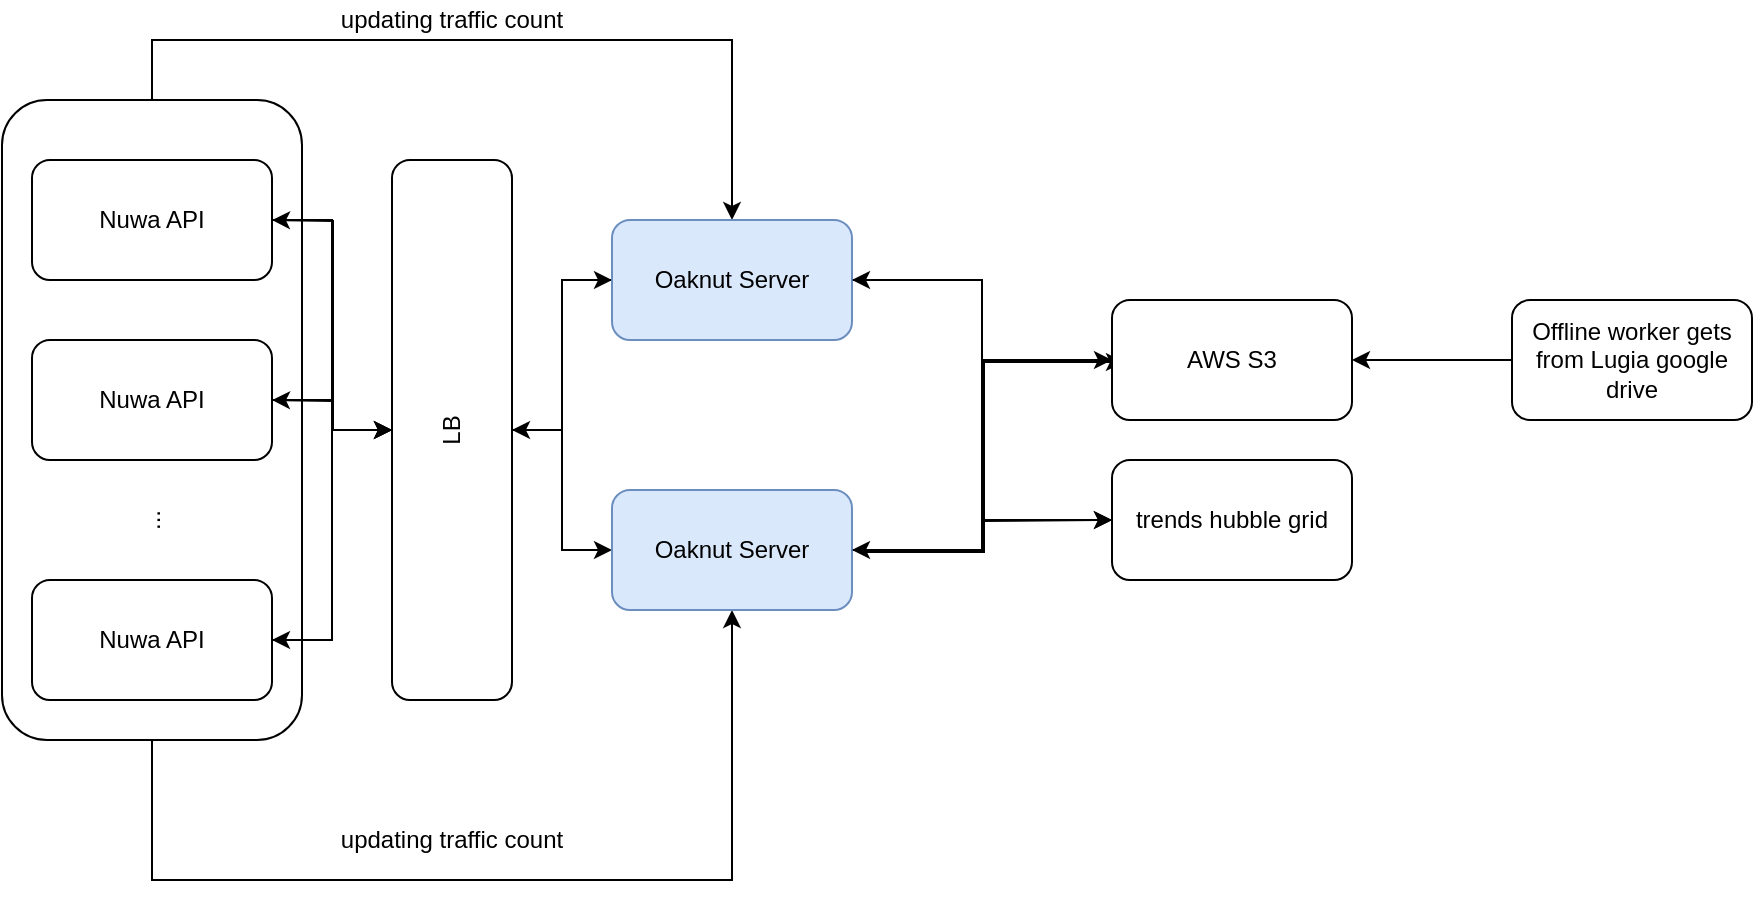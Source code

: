 <mxfile version="14.6.0" type="github">
  <diagram id="aoj3swG1tekXxO3n4QQ1" name="Page-1">
    <mxGraphModel dx="1426" dy="794" grid="1" gridSize="10" guides="1" tooltips="1" connect="1" arrows="1" fold="1" page="1" pageScale="1" pageWidth="850" pageHeight="1100" math="0" shadow="0">
      <root>
        <mxCell id="0" />
        <mxCell id="1" parent="0" />
        <mxCell id="dGbaAbXwnzKEN-AZl7wk-17" style="edgeStyle=orthogonalEdgeStyle;rounded=0;orthogonalLoop=1;jettySize=auto;html=1;entryX=0.5;entryY=1;entryDx=0;entryDy=0;" edge="1" parent="1" source="dGbaAbXwnzKEN-AZl7wk-16" target="z3XUsXF2Qn8Yz3vl9ZlV-12">
          <mxGeometry relative="1" as="geometry">
            <Array as="points">
              <mxPoint x="110" y="450" />
              <mxPoint x="400" y="450" />
            </Array>
          </mxGeometry>
        </mxCell>
        <mxCell id="dGbaAbXwnzKEN-AZl7wk-18" style="edgeStyle=orthogonalEdgeStyle;rounded=0;orthogonalLoop=1;jettySize=auto;html=1;entryX=0.5;entryY=0;entryDx=0;entryDy=0;" edge="1" parent="1" source="dGbaAbXwnzKEN-AZl7wk-16" target="z3XUsXF2Qn8Yz3vl9ZlV-11">
          <mxGeometry relative="1" as="geometry">
            <Array as="points">
              <mxPoint x="110" y="30" />
              <mxPoint x="400" y="30" />
            </Array>
          </mxGeometry>
        </mxCell>
        <mxCell id="dGbaAbXwnzKEN-AZl7wk-16" value="" style="rounded=1;whiteSpace=wrap;html=1;" vertex="1" parent="1">
          <mxGeometry x="35" y="60" width="150" height="320" as="geometry" />
        </mxCell>
        <mxCell id="z3XUsXF2Qn8Yz3vl9ZlV-6" value="" style="edgeStyle=orthogonalEdgeStyle;rounded=0;orthogonalLoop=1;jettySize=auto;html=1;" parent="1" source="z3XUsXF2Qn8Yz3vl9ZlV-1" target="z3XUsXF2Qn8Yz3vl9ZlV-5" edge="1">
          <mxGeometry relative="1" as="geometry" />
        </mxCell>
        <mxCell id="z3XUsXF2Qn8Yz3vl9ZlV-1" value="Nuwa API" style="rounded=1;whiteSpace=wrap;html=1;" parent="1" vertex="1">
          <mxGeometry x="50" y="90" width="120" height="60" as="geometry" />
        </mxCell>
        <mxCell id="z3XUsXF2Qn8Yz3vl9ZlV-10" style="edgeStyle=orthogonalEdgeStyle;rounded=0;orthogonalLoop=1;jettySize=auto;html=1;entryX=0.5;entryY=0;entryDx=0;entryDy=0;" parent="1" source="z3XUsXF2Qn8Yz3vl9ZlV-2" target="z3XUsXF2Qn8Yz3vl9ZlV-5" edge="1">
          <mxGeometry relative="1" as="geometry" />
        </mxCell>
        <mxCell id="z3XUsXF2Qn8Yz3vl9ZlV-2" value="Nuwa API" style="rounded=1;whiteSpace=wrap;html=1;" parent="1" vertex="1">
          <mxGeometry x="50" y="180" width="120" height="60" as="geometry" />
        </mxCell>
        <mxCell id="z3XUsXF2Qn8Yz3vl9ZlV-9" style="edgeStyle=orthogonalEdgeStyle;rounded=0;orthogonalLoop=1;jettySize=auto;html=1;entryX=0.5;entryY=0;entryDx=0;entryDy=0;" parent="1" source="z3XUsXF2Qn8Yz3vl9ZlV-3" target="z3XUsXF2Qn8Yz3vl9ZlV-5" edge="1">
          <mxGeometry relative="1" as="geometry" />
        </mxCell>
        <mxCell id="z3XUsXF2Qn8Yz3vl9ZlV-3" value="Nuwa API" style="rounded=1;whiteSpace=wrap;html=1;" parent="1" vertex="1">
          <mxGeometry x="50" y="300" width="120" height="60" as="geometry" />
        </mxCell>
        <mxCell id="z3XUsXF2Qn8Yz3vl9ZlV-4" value="..." style="text;html=1;strokeColor=none;fillColor=none;align=center;verticalAlign=middle;whiteSpace=wrap;rounded=0;rotation=-90;" parent="1" vertex="1">
          <mxGeometry x="90" y="260" width="40" height="20" as="geometry" />
        </mxCell>
        <mxCell id="z3XUsXF2Qn8Yz3vl9ZlV-15" style="edgeStyle=orthogonalEdgeStyle;rounded=0;orthogonalLoop=1;jettySize=auto;html=1;entryX=0;entryY=0.5;entryDx=0;entryDy=0;" parent="1" source="z3XUsXF2Qn8Yz3vl9ZlV-5" target="z3XUsXF2Qn8Yz3vl9ZlV-11" edge="1">
          <mxGeometry relative="1" as="geometry" />
        </mxCell>
        <mxCell id="z3XUsXF2Qn8Yz3vl9ZlV-16" style="edgeStyle=orthogonalEdgeStyle;rounded=0;orthogonalLoop=1;jettySize=auto;html=1;entryX=0;entryY=0.5;entryDx=0;entryDy=0;" parent="1" source="z3XUsXF2Qn8Yz3vl9ZlV-5" target="z3XUsXF2Qn8Yz3vl9ZlV-12" edge="1">
          <mxGeometry relative="1" as="geometry" />
        </mxCell>
        <mxCell id="dGbaAbXwnzKEN-AZl7wk-21" style="edgeStyle=orthogonalEdgeStyle;rounded=0;orthogonalLoop=1;jettySize=auto;html=1;" edge="1" parent="1" source="z3XUsXF2Qn8Yz3vl9ZlV-5">
          <mxGeometry relative="1" as="geometry">
            <mxPoint x="170" y="120" as="targetPoint" />
          </mxGeometry>
        </mxCell>
        <mxCell id="dGbaAbXwnzKEN-AZl7wk-22" style="edgeStyle=orthogonalEdgeStyle;rounded=0;orthogonalLoop=1;jettySize=auto;html=1;" edge="1" parent="1" source="z3XUsXF2Qn8Yz3vl9ZlV-5">
          <mxGeometry relative="1" as="geometry">
            <mxPoint x="170" y="210" as="targetPoint" />
          </mxGeometry>
        </mxCell>
        <mxCell id="dGbaAbXwnzKEN-AZl7wk-23" style="edgeStyle=orthogonalEdgeStyle;rounded=0;orthogonalLoop=1;jettySize=auto;html=1;entryX=1;entryY=0.5;entryDx=0;entryDy=0;" edge="1" parent="1" source="z3XUsXF2Qn8Yz3vl9ZlV-5" target="z3XUsXF2Qn8Yz3vl9ZlV-3">
          <mxGeometry relative="1" as="geometry" />
        </mxCell>
        <mxCell id="z3XUsXF2Qn8Yz3vl9ZlV-5" value="LB" style="rounded=1;whiteSpace=wrap;html=1;rotation=-90;" parent="1" vertex="1">
          <mxGeometry x="125" y="195" width="270" height="60" as="geometry" />
        </mxCell>
        <mxCell id="dGbaAbXwnzKEN-AZl7wk-2" style="edgeStyle=orthogonalEdgeStyle;rounded=0;orthogonalLoop=1;jettySize=auto;html=1;exitX=1;exitY=0.5;exitDx=0;exitDy=0;" edge="1" parent="1" source="z3XUsXF2Qn8Yz3vl9ZlV-11" target="dGbaAbXwnzKEN-AZl7wk-1">
          <mxGeometry relative="1" as="geometry" />
        </mxCell>
        <mxCell id="dGbaAbXwnzKEN-AZl7wk-7" style="edgeStyle=orthogonalEdgeStyle;rounded=0;orthogonalLoop=1;jettySize=auto;html=1;entryX=0;entryY=0.5;entryDx=0;entryDy=0;" edge="1" parent="1" source="z3XUsXF2Qn8Yz3vl9ZlV-11" target="dGbaAbXwnzKEN-AZl7wk-6">
          <mxGeometry relative="1" as="geometry" />
        </mxCell>
        <mxCell id="dGbaAbXwnzKEN-AZl7wk-24" style="edgeStyle=orthogonalEdgeStyle;rounded=0;orthogonalLoop=1;jettySize=auto;html=1;entryX=0.5;entryY=1;entryDx=0;entryDy=0;" edge="1" parent="1" source="z3XUsXF2Qn8Yz3vl9ZlV-11" target="z3XUsXF2Qn8Yz3vl9ZlV-5">
          <mxGeometry relative="1" as="geometry" />
        </mxCell>
        <mxCell id="z3XUsXF2Qn8Yz3vl9ZlV-11" value="Oaknut Server" style="rounded=1;whiteSpace=wrap;html=1;fillColor=#dae8fc;strokeColor=#6c8ebf;" parent="1" vertex="1">
          <mxGeometry x="340" y="120" width="120" height="60" as="geometry" />
        </mxCell>
        <mxCell id="dGbaAbXwnzKEN-AZl7wk-3" style="edgeStyle=orthogonalEdgeStyle;rounded=0;orthogonalLoop=1;jettySize=auto;html=1;exitX=1;exitY=0.5;exitDx=0;exitDy=0;entryX=0;entryY=0.5;entryDx=0;entryDy=0;" edge="1" parent="1">
          <mxGeometry relative="1" as="geometry">
            <mxPoint x="596" y="191" as="targetPoint" />
            <mxPoint x="466" y="286" as="sourcePoint" />
            <Array as="points">
              <mxPoint x="526" y="286" />
              <mxPoint x="526" y="191" />
            </Array>
          </mxGeometry>
        </mxCell>
        <mxCell id="dGbaAbXwnzKEN-AZl7wk-8" style="edgeStyle=orthogonalEdgeStyle;rounded=0;orthogonalLoop=1;jettySize=auto;html=1;exitX=1;exitY=0.5;exitDx=0;exitDy=0;" edge="1" parent="1" source="z3XUsXF2Qn8Yz3vl9ZlV-12">
          <mxGeometry relative="1" as="geometry">
            <mxPoint x="590" y="270" as="targetPoint" />
          </mxGeometry>
        </mxCell>
        <mxCell id="z3XUsXF2Qn8Yz3vl9ZlV-12" value="Oaknut&amp;nbsp;Server" style="rounded=1;whiteSpace=wrap;html=1;fillColor=#dae8fc;strokeColor=#6c8ebf;" parent="1" vertex="1">
          <mxGeometry x="340" y="255" width="120" height="60" as="geometry" />
        </mxCell>
        <mxCell id="dGbaAbXwnzKEN-AZl7wk-4" value="" style="edgeStyle=orthogonalEdgeStyle;rounded=0;orthogonalLoop=1;jettySize=auto;html=1;" edge="1" parent="1" source="dGbaAbXwnzKEN-AZl7wk-1" target="z3XUsXF2Qn8Yz3vl9ZlV-11">
          <mxGeometry relative="1" as="geometry" />
        </mxCell>
        <mxCell id="dGbaAbXwnzKEN-AZl7wk-5" style="edgeStyle=orthogonalEdgeStyle;rounded=0;orthogonalLoop=1;jettySize=auto;html=1;entryX=1;entryY=0.5;entryDx=0;entryDy=0;" edge="1" parent="1" source="dGbaAbXwnzKEN-AZl7wk-1" target="z3XUsXF2Qn8Yz3vl9ZlV-12">
          <mxGeometry relative="1" as="geometry">
            <Array as="points">
              <mxPoint x="526" y="190" />
              <mxPoint x="526" y="285" />
            </Array>
          </mxGeometry>
        </mxCell>
        <mxCell id="dGbaAbXwnzKEN-AZl7wk-1" value="AWS S3" style="rounded=1;whiteSpace=wrap;html=1;" vertex="1" parent="1">
          <mxGeometry x="590" y="160" width="120" height="60" as="geometry" />
        </mxCell>
        <mxCell id="dGbaAbXwnzKEN-AZl7wk-6" value="trends hubble grid" style="rounded=1;whiteSpace=wrap;html=1;" vertex="1" parent="1">
          <mxGeometry x="590" y="240" width="120" height="60" as="geometry" />
        </mxCell>
        <mxCell id="dGbaAbXwnzKEN-AZl7wk-19" value="updating traffic count" style="text;html=1;strokeColor=none;fillColor=none;align=center;verticalAlign=middle;whiteSpace=wrap;rounded=0;" vertex="1" parent="1">
          <mxGeometry x="200" y="420" width="120" height="20" as="geometry" />
        </mxCell>
        <mxCell id="dGbaAbXwnzKEN-AZl7wk-20" value="updating traffic count" style="text;html=1;strokeColor=none;fillColor=none;align=center;verticalAlign=middle;whiteSpace=wrap;rounded=0;" vertex="1" parent="1">
          <mxGeometry x="200" y="10" width="120" height="20" as="geometry" />
        </mxCell>
        <mxCell id="dGbaAbXwnzKEN-AZl7wk-27" value="" style="edgeStyle=orthogonalEdgeStyle;rounded=0;orthogonalLoop=1;jettySize=auto;html=1;" edge="1" parent="1" source="dGbaAbXwnzKEN-AZl7wk-25" target="dGbaAbXwnzKEN-AZl7wk-1">
          <mxGeometry relative="1" as="geometry" />
        </mxCell>
        <mxCell id="dGbaAbXwnzKEN-AZl7wk-25" value="Offline worker gets from Lugia google drive" style="whiteSpace=wrap;html=1;rounded=1;" vertex="1" parent="1">
          <mxGeometry x="790" y="160" width="120" height="60" as="geometry" />
        </mxCell>
      </root>
    </mxGraphModel>
  </diagram>
</mxfile>

